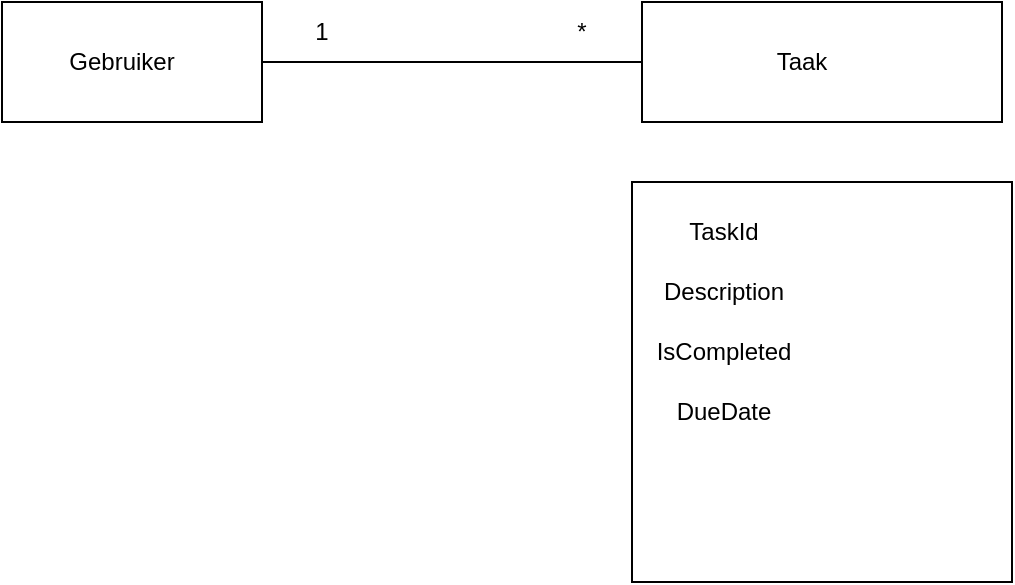 <mxfile version="24.4.14" type="device">
  <diagram name="Pagina-1" id="EPOf3onOeZtG60hlJo-c">
    <mxGraphModel dx="1224" dy="626" grid="1" gridSize="10" guides="1" tooltips="1" connect="1" arrows="1" fold="1" page="1" pageScale="1" pageWidth="827" pageHeight="1169" math="0" shadow="0">
      <root>
        <mxCell id="0" />
        <mxCell id="1" parent="0" />
        <mxCell id="GCq1lQ_6NW7UgHst3mzW-1" value="" style="rounded=0;whiteSpace=wrap;html=1;" vertex="1" parent="1">
          <mxGeometry x="140" y="140" width="130" height="60" as="geometry" />
        </mxCell>
        <mxCell id="GCq1lQ_6NW7UgHst3mzW-2" value="Gebruiker" style="text;html=1;align=center;verticalAlign=middle;whiteSpace=wrap;rounded=0;" vertex="1" parent="1">
          <mxGeometry x="170" y="155" width="60" height="30" as="geometry" />
        </mxCell>
        <mxCell id="GCq1lQ_6NW7UgHst3mzW-3" value="" style="rounded=0;whiteSpace=wrap;html=1;" vertex="1" parent="1">
          <mxGeometry x="460" y="140" width="180" height="60" as="geometry" />
        </mxCell>
        <mxCell id="GCq1lQ_6NW7UgHst3mzW-4" value="Taak" style="text;html=1;align=center;verticalAlign=middle;whiteSpace=wrap;rounded=0;" vertex="1" parent="1">
          <mxGeometry x="510" y="155" width="60" height="30" as="geometry" />
        </mxCell>
        <mxCell id="GCq1lQ_6NW7UgHst3mzW-8" value="" style="rounded=0;whiteSpace=wrap;html=1;" vertex="1" parent="1">
          <mxGeometry x="455" y="230" width="190" height="200" as="geometry" />
        </mxCell>
        <mxCell id="GCq1lQ_6NW7UgHst3mzW-9" value="TaskId" style="text;html=1;align=center;verticalAlign=middle;whiteSpace=wrap;rounded=0;" vertex="1" parent="1">
          <mxGeometry x="465" y="230" width="72" height="50" as="geometry" />
        </mxCell>
        <mxCell id="GCq1lQ_6NW7UgHst3mzW-17" value="Description" style="text;html=1;align=center;verticalAlign=middle;whiteSpace=wrap;rounded=0;" vertex="1" parent="1">
          <mxGeometry x="465" y="260" width="72" height="50" as="geometry" />
        </mxCell>
        <mxCell id="GCq1lQ_6NW7UgHst3mzW-22" value="IsCompleted" style="text;html=1;align=center;verticalAlign=middle;whiteSpace=wrap;rounded=0;" vertex="1" parent="1">
          <mxGeometry x="465" y="290" width="72" height="50" as="geometry" />
        </mxCell>
        <mxCell id="GCq1lQ_6NW7UgHst3mzW-23" value="DueDate" style="text;html=1;align=center;verticalAlign=middle;whiteSpace=wrap;rounded=0;" vertex="1" parent="1">
          <mxGeometry x="465" y="320" width="72" height="50" as="geometry" />
        </mxCell>
        <mxCell id="GCq1lQ_6NW7UgHst3mzW-25" value="" style="endArrow=none;html=1;rounded=0;entryX=0;entryY=0.5;entryDx=0;entryDy=0;exitX=1;exitY=0.5;exitDx=0;exitDy=0;" edge="1" parent="1" source="GCq1lQ_6NW7UgHst3mzW-1" target="GCq1lQ_6NW7UgHst3mzW-3">
          <mxGeometry width="50" height="50" relative="1" as="geometry">
            <mxPoint x="330" y="220" as="sourcePoint" />
            <mxPoint x="380" y="170" as="targetPoint" />
          </mxGeometry>
        </mxCell>
        <mxCell id="GCq1lQ_6NW7UgHst3mzW-26" value="1" style="text;html=1;align=center;verticalAlign=middle;whiteSpace=wrap;rounded=0;" vertex="1" parent="1">
          <mxGeometry x="270" y="140" width="60" height="30" as="geometry" />
        </mxCell>
        <mxCell id="GCq1lQ_6NW7UgHst3mzW-27" value="*" style="text;html=1;align=center;verticalAlign=middle;whiteSpace=wrap;rounded=0;" vertex="1" parent="1">
          <mxGeometry x="400" y="140" width="60" height="30" as="geometry" />
        </mxCell>
      </root>
    </mxGraphModel>
  </diagram>
</mxfile>
